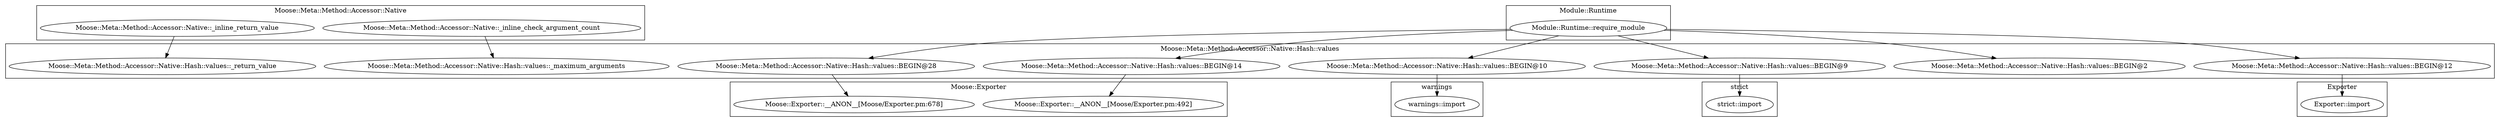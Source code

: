 digraph {
graph [overlap=false]
subgraph cluster_Moose_Meta_Method_Accessor_Native {
	label="Moose::Meta::Method::Accessor::Native";
	"Moose::Meta::Method::Accessor::Native::_inline_check_argument_count";
	"Moose::Meta::Method::Accessor::Native::_inline_return_value";
}
subgraph cluster_warnings {
	label="warnings";
	"warnings::import";
}
subgraph cluster_Module_Runtime {
	label="Module::Runtime";
	"Module::Runtime::require_module";
}
subgraph cluster_Exporter {
	label="Exporter";
	"Exporter::import";
}
subgraph cluster_Moose_Exporter {
	label="Moose::Exporter";
	"Moose::Exporter::__ANON__[Moose/Exporter.pm:492]";
	"Moose::Exporter::__ANON__[Moose/Exporter.pm:678]";
}
subgraph cluster_Moose_Meta_Method_Accessor_Native_Hash_values {
	label="Moose::Meta::Method::Accessor::Native::Hash::values";
	"Moose::Meta::Method::Accessor::Native::Hash::values::BEGIN@14";
	"Moose::Meta::Method::Accessor::Native::Hash::values::BEGIN@28";
	"Moose::Meta::Method::Accessor::Native::Hash::values::_return_value";
	"Moose::Meta::Method::Accessor::Native::Hash::values::BEGIN@10";
	"Moose::Meta::Method::Accessor::Native::Hash::values::BEGIN@9";
	"Moose::Meta::Method::Accessor::Native::Hash::values::BEGIN@12";
	"Moose::Meta::Method::Accessor::Native::Hash::values::_maximum_arguments";
	"Moose::Meta::Method::Accessor::Native::Hash::values::BEGIN@2";
}
subgraph cluster_strict {
	label="strict";
	"strict::import";
}
"Module::Runtime::require_module" -> "Moose::Meta::Method::Accessor::Native::Hash::values::BEGIN@28";
"Module::Runtime::require_module" -> "Moose::Meta::Method::Accessor::Native::Hash::values::BEGIN@10";
"Module::Runtime::require_module" -> "Moose::Meta::Method::Accessor::Native::Hash::values::BEGIN@2";
"Moose::Meta::Method::Accessor::Native::Hash::values::BEGIN@9" -> "strict::import";
"Moose::Meta::Method::Accessor::Native::Hash::values::BEGIN@28" -> "Moose::Exporter::__ANON__[Moose/Exporter.pm:678]";
"Module::Runtime::require_module" -> "Moose::Meta::Method::Accessor::Native::Hash::values::BEGIN@12";
"Moose::Meta::Method::Accessor::Native::Hash::values::BEGIN@14" -> "Moose::Exporter::__ANON__[Moose/Exporter.pm:492]";
"Moose::Meta::Method::Accessor::Native::Hash::values::BEGIN@12" -> "Exporter::import";
"Module::Runtime::require_module" -> "Moose::Meta::Method::Accessor::Native::Hash::values::BEGIN@14";
"Moose::Meta::Method::Accessor::Native::Hash::values::BEGIN@10" -> "warnings::import";
"Module::Runtime::require_module" -> "Moose::Meta::Method::Accessor::Native::Hash::values::BEGIN@9";
"Moose::Meta::Method::Accessor::Native::_inline_return_value" -> "Moose::Meta::Method::Accessor::Native::Hash::values::_return_value";
"Moose::Meta::Method::Accessor::Native::_inline_check_argument_count" -> "Moose::Meta::Method::Accessor::Native::Hash::values::_maximum_arguments";
}
